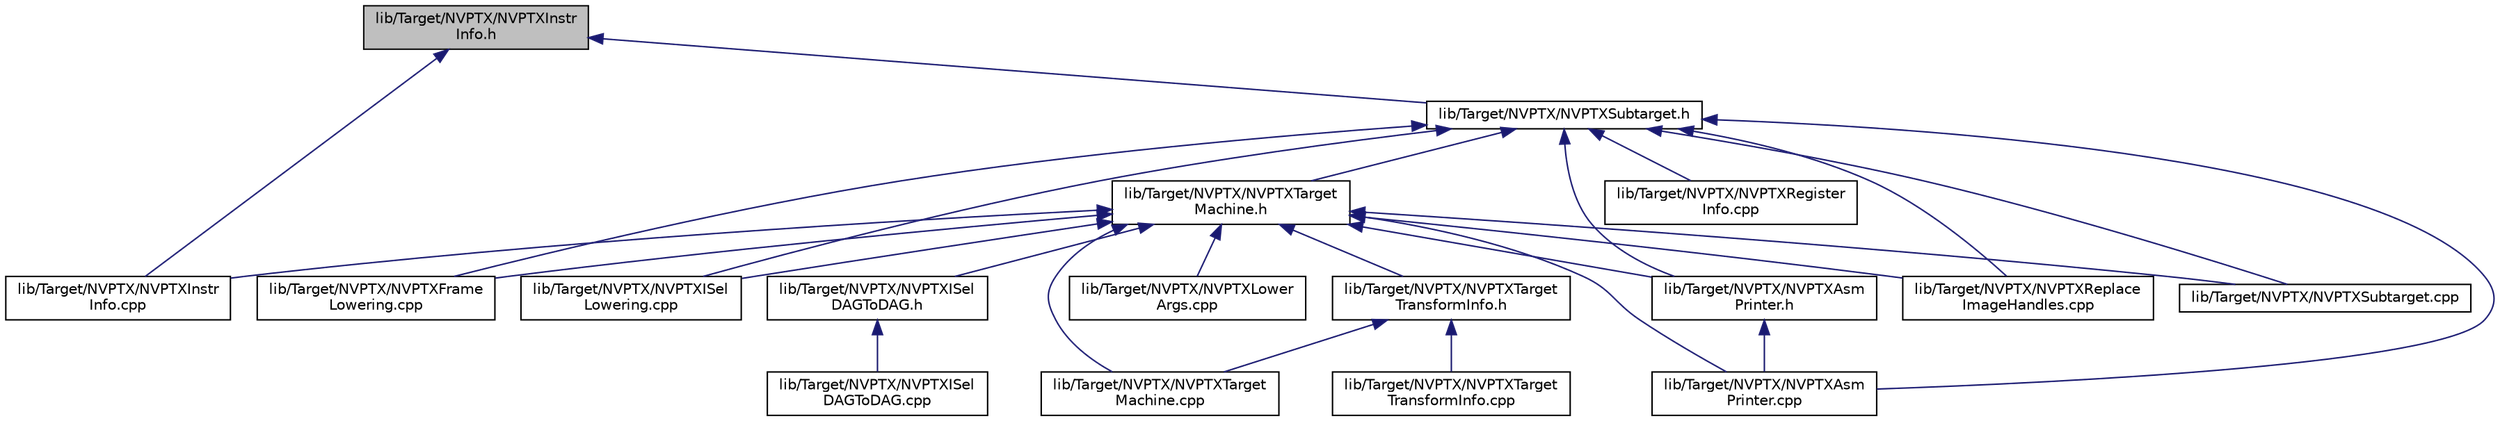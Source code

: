 digraph "lib/Target/NVPTX/NVPTXInstrInfo.h"
{
 // LATEX_PDF_SIZE
  bgcolor="transparent";
  edge [fontname="Helvetica",fontsize="10",labelfontname="Helvetica",labelfontsize="10"];
  node [fontname="Helvetica",fontsize="10",shape="box"];
  Node1 [label="lib/Target/NVPTX/NVPTXInstr\lInfo.h",height=0.2,width=0.4,color="black", fillcolor="grey75", style="filled", fontcolor="black",tooltip=" "];
  Node1 -> Node2 [dir="back",color="midnightblue",fontsize="10",style="solid",fontname="Helvetica"];
  Node2 [label="lib/Target/NVPTX/NVPTXInstr\lInfo.cpp",height=0.2,width=0.4,color="black",URL="$NVPTXInstrInfo_8cpp.html",tooltip=" "];
  Node1 -> Node3 [dir="back",color="midnightblue",fontsize="10",style="solid",fontname="Helvetica"];
  Node3 [label="lib/Target/NVPTX/NVPTXSubtarget.h",height=0.2,width=0.4,color="black",URL="$NVPTXSubtarget_8h.html",tooltip=" "];
  Node3 -> Node4 [dir="back",color="midnightblue",fontsize="10",style="solid",fontname="Helvetica"];
  Node4 [label="lib/Target/NVPTX/NVPTXAsm\lPrinter.cpp",height=0.2,width=0.4,color="black",URL="$NVPTXAsmPrinter_8cpp.html",tooltip=" "];
  Node3 -> Node5 [dir="back",color="midnightblue",fontsize="10",style="solid",fontname="Helvetica"];
  Node5 [label="lib/Target/NVPTX/NVPTXAsm\lPrinter.h",height=0.2,width=0.4,color="black",URL="$NVPTXAsmPrinter_8h.html",tooltip=" "];
  Node5 -> Node4 [dir="back",color="midnightblue",fontsize="10",style="solid",fontname="Helvetica"];
  Node3 -> Node6 [dir="back",color="midnightblue",fontsize="10",style="solid",fontname="Helvetica"];
  Node6 [label="lib/Target/NVPTX/NVPTXFrame\lLowering.cpp",height=0.2,width=0.4,color="black",URL="$NVPTXFrameLowering_8cpp.html",tooltip=" "];
  Node3 -> Node7 [dir="back",color="midnightblue",fontsize="10",style="solid",fontname="Helvetica"];
  Node7 [label="lib/Target/NVPTX/NVPTXISel\lLowering.cpp",height=0.2,width=0.4,color="black",URL="$NVPTXISelLowering_8cpp.html",tooltip=" "];
  Node3 -> Node8 [dir="back",color="midnightblue",fontsize="10",style="solid",fontname="Helvetica"];
  Node8 [label="lib/Target/NVPTX/NVPTXRegister\lInfo.cpp",height=0.2,width=0.4,color="black",URL="$NVPTXRegisterInfo_8cpp.html",tooltip=" "];
  Node3 -> Node9 [dir="back",color="midnightblue",fontsize="10",style="solid",fontname="Helvetica"];
  Node9 [label="lib/Target/NVPTX/NVPTXReplace\lImageHandles.cpp",height=0.2,width=0.4,color="black",URL="$NVPTXReplaceImageHandles_8cpp.html",tooltip=" "];
  Node3 -> Node10 [dir="back",color="midnightblue",fontsize="10",style="solid",fontname="Helvetica"];
  Node10 [label="lib/Target/NVPTX/NVPTXSubtarget.cpp",height=0.2,width=0.4,color="black",URL="$NVPTXSubtarget_8cpp.html",tooltip=" "];
  Node3 -> Node11 [dir="back",color="midnightblue",fontsize="10",style="solid",fontname="Helvetica"];
  Node11 [label="lib/Target/NVPTX/NVPTXTarget\lMachine.h",height=0.2,width=0.4,color="black",URL="$NVPTXTargetMachine_8h.html",tooltip=" "];
  Node11 -> Node4 [dir="back",color="midnightblue",fontsize="10",style="solid",fontname="Helvetica"];
  Node11 -> Node5 [dir="back",color="midnightblue",fontsize="10",style="solid",fontname="Helvetica"];
  Node11 -> Node6 [dir="back",color="midnightblue",fontsize="10",style="solid",fontname="Helvetica"];
  Node11 -> Node12 [dir="back",color="midnightblue",fontsize="10",style="solid",fontname="Helvetica"];
  Node12 [label="lib/Target/NVPTX/NVPTXISel\lDAGToDAG.h",height=0.2,width=0.4,color="black",URL="$NVPTXISelDAGToDAG_8h.html",tooltip=" "];
  Node12 -> Node13 [dir="back",color="midnightblue",fontsize="10",style="solid",fontname="Helvetica"];
  Node13 [label="lib/Target/NVPTX/NVPTXISel\lDAGToDAG.cpp",height=0.2,width=0.4,color="black",URL="$NVPTXISelDAGToDAG_8cpp.html",tooltip=" "];
  Node11 -> Node7 [dir="back",color="midnightblue",fontsize="10",style="solid",fontname="Helvetica"];
  Node11 -> Node2 [dir="back",color="midnightblue",fontsize="10",style="solid",fontname="Helvetica"];
  Node11 -> Node14 [dir="back",color="midnightblue",fontsize="10",style="solid",fontname="Helvetica"];
  Node14 [label="lib/Target/NVPTX/NVPTXLower\lArgs.cpp",height=0.2,width=0.4,color="black",URL="$NVPTXLowerArgs_8cpp.html",tooltip=" "];
  Node11 -> Node9 [dir="back",color="midnightblue",fontsize="10",style="solid",fontname="Helvetica"];
  Node11 -> Node10 [dir="back",color="midnightblue",fontsize="10",style="solid",fontname="Helvetica"];
  Node11 -> Node15 [dir="back",color="midnightblue",fontsize="10",style="solid",fontname="Helvetica"];
  Node15 [label="lib/Target/NVPTX/NVPTXTarget\lMachine.cpp",height=0.2,width=0.4,color="black",URL="$NVPTXTargetMachine_8cpp.html",tooltip=" "];
  Node11 -> Node16 [dir="back",color="midnightblue",fontsize="10",style="solid",fontname="Helvetica"];
  Node16 [label="lib/Target/NVPTX/NVPTXTarget\lTransformInfo.h",height=0.2,width=0.4,color="black",URL="$NVPTXTargetTransformInfo_8h.html",tooltip="This file a TargetTransformInfo::Concept conforming object specific to the NVPTX target machine."];
  Node16 -> Node15 [dir="back",color="midnightblue",fontsize="10",style="solid",fontname="Helvetica"];
  Node16 -> Node17 [dir="back",color="midnightblue",fontsize="10",style="solid",fontname="Helvetica"];
  Node17 [label="lib/Target/NVPTX/NVPTXTarget\lTransformInfo.cpp",height=0.2,width=0.4,color="black",URL="$NVPTXTargetTransformInfo_8cpp.html",tooltip=" "];
}
